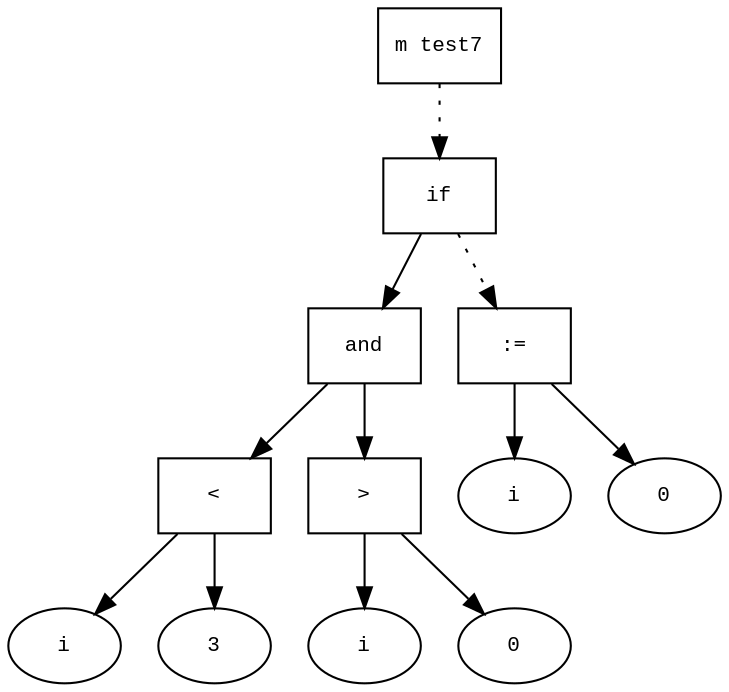 digraph AST {
  graph [fontname="Times New Roman",fontsize=10];
  node  [fontname="Courier New",fontsize=10];
  edge  [fontname="Times New Roman",fontsize=10];

  node0 [label="m test7",shape=box];
  node14 [label="if",shape=box];
  node9 [label="and",shape=box];
  node4 [label="<",shape=box];
  node1 [label="i",shape=ellipse];
  node4->node1;
  node3 [label="3",shape=ellipse];
  node4->node3;
  node9->node4;
  node8 [label=">",shape=box];
  node5 [label="i",shape=ellipse];
  node8->node5;
  node7 [label="0",shape=ellipse];
  node8->node7;
  node9->node8;
  node14->node9;
  node13 [label=":=",shape=box];
  node10 [label="i",shape=ellipse];
  node13->node10;
  node12 [label="0",shape=ellipse];
  node13->node12;
  node14 -> node13 [style=dotted];
  node0 -> node14 [style=dotted];
}
